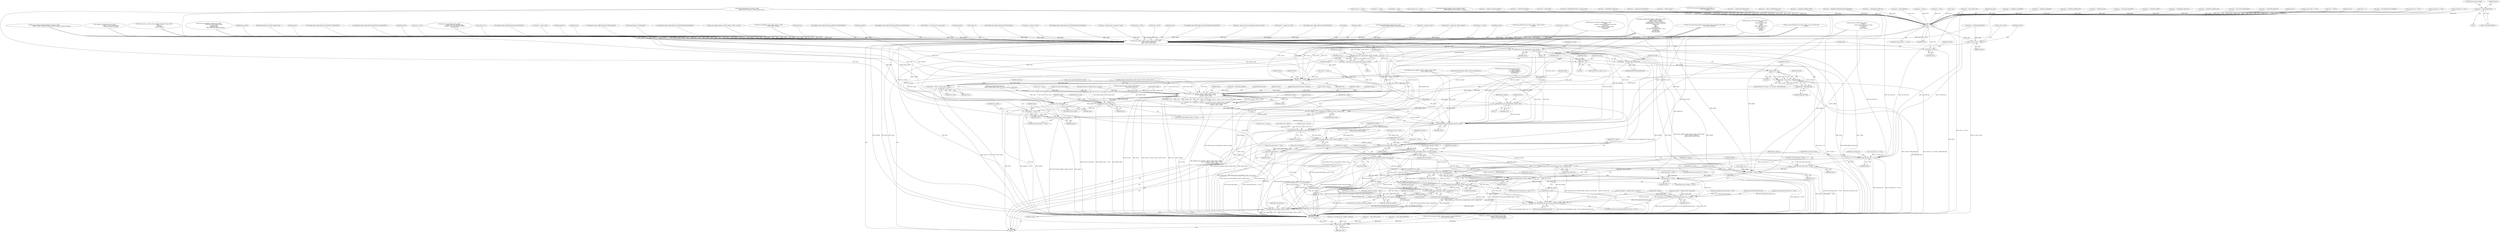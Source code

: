 digraph "0_krb5_ffb35baac6981f9e8914f8f3bffd37f284b85970_0@pointer" {
"1001667" [label="(Call,status = \"NON_TRANSITIVE\")"];
"1002258" [label="(Call,status == NULL)"];
"1002276" [label="(Call,au_state->status = status)"];
"1002299" [label="(Call,log_tgs_req(kdc_context, from, request, &reply, cprinc,\n                sprinc, altcprinc, authtime,\n                c_flags, status, errcode, emsg))"];
"1002316" [label="(Call,krb5_free_error_message (kdc_context, emsg))"];
"1002336" [label="(Call,krb5_get_error_message (kdc_context, errcode))"];
"1002334" [label="(Call,status = krb5_get_error_message (kdc_context, errcode))"];
"1002358" [label="(Call,prepare_error_tgs(state, request, header_ticket, errcode,\n                                   (server != NULL) ? server->princ : NULL,\n                                   response, status, e_data))"];
"1002356" [label="(Call,retval = prepare_error_tgs(state, request, header_ticket, errcode,\n                                   (server != NULL) ? server->princ : NULL,\n                                   response, status, e_data))"];
"1002498" [label="(Return,return retval;)"];
"1002377" [label="(Call,krb5_free_error_message (kdc_context, status))"];
"1002387" [label="(Call,krb5_free_ticket(kdc_context, header_ticket))"];
"1002394" [label="(Call,krb5_free_kdc_req(kdc_context, request))"];
"1002401" [label="(Call,krb5_db_free_principal(kdc_context, server))"];
"1002404" [label="(Call,krb5_db_free_principal(kdc_context, stkt_server))"];
"1002407" [label="(Call,krb5_db_free_principal(kdc_context, header_server))"];
"1002410" [label="(Call,krb5_db_free_principal(kdc_context, client))"];
"1002413" [label="(Call,krb5_db_free_principal(kdc_context, local_tgt_storage))"];
"1002422" [label="(Call,krb5_free_keyblock_contents(kdc_context, &session_key))"];
"1002440" [label="(Call,krb5_free_pa_s4u_x509_user(kdc_context, s4u_x509_user))"];
"1002447" [label="(Call,krb5_free_authdata(kdc_context, kdc_issued_auth_data))"];
"1002454" [label="(Call,krb5_free_keyblock(kdc_context, subkey))"];
"1002461" [label="(Call,krb5_free_keyblock(kdc_context, header_key))"];
"1002468" [label="(Call,krb5_free_pa_data(kdc_context, reply.padata))"];
"1002477" [label="(Call,krb5_free_pa_data(kdc_context, reply_encpart.enc_padata))"];
"1002488" [label="(Call,krb5_free_authdata(kdc_context, enc_tkt_reply.authorization_data))"];
"1002493" [label="(Call,krb5_free_pa_data(kdc_context, e_data))"];
"1002384" [label="(Call,header_ticket != NULL)"];
"1002391" [label="(Call,request != NULL)"];
"1002417" [label="(Call,session_key.contents != NULL)"];
"1002437" [label="(Call,s4u_x509_user != NULL)"];
"1002444" [label="(Call,kdc_issued_auth_data != NULL)"];
"1002451" [label="(Call,subkey != NULL)"];
"1002458" [label="(Call,header_key != NULL)"];
"1002483" [label="(Call,enc_tkt_reply.authorization_data != NULL)"];
"1002399" [label="(Call,kdc_free_rstate(state))"];
"1002342" [label="(Call,errcode -= ERROR_TABLE_BASE_krb5)"];
"1002347" [label="(Call,errcode < 0)"];
"1002346" [label="(Call,errcode < 0 || errcode > KRB_ERR_MAX)"];
"1002350" [label="(Call,errcode > KRB_ERR_MAX)"];
"1002330" [label="(Call,status == 0)"];
"1002319" [label="(Call,emsg = NULL)"];
"1002364" [label="(Call,server != NULL)"];
"1002363" [label="(Call,(server != NULL) ? server->princ : NULL)"];
"1002377" [label="(Call,krb5_free_error_message (kdc_context, status))"];
"1002315" [label="(Block,)"];
"1001657" [label="(Call,validate_transit_path(kdc_context, header_enc_tkt->client,\n                                        server, header_server))"];
"1002086" [label="(Call,kdc_fast_response_handle_padata(state, request, &reply,\n                                               subkey ? subkey->enctype : header_ticket->enc_part2->session->enctype))"];
"1002135" [label="(Call,return_enc_padata(kdc_context, pkt, request,\n                                reply_key, server, &reply_encpart,\n                                is_referral &&\n                                isflagset(s_flags,\n                                          KRB5_KDB_FLAG_CANONICALIZE)))"];
"1001905" [label="(Call,status = \"ENCRYPT_TICKET\")"];
"1000869" [label="(Call,status = \"GENERATE_TICKET_ID\")"];
"1000340" [label="(Call,retval = decode_krb5_tgs_req(pkt, &request))"];
"1000901" [label="(Call,stkt_server = NULL)"];
"1000225" [label="(Call,cprinc = NULL)"];
"1000430" [label="(Call,kdc_process_tgs_req(kdc_active_realm,\n                                  request, from, pkt, &header_ticket,\n                                  &header_server, &header_key, &subkey,\n                                  &pa_tgs_req))"];
"1000721" [label="(Call,s4u_x509_user != NULL)"];
"1002363" [label="(Call,(server != NULL) ? server->princ : NULL)"];
"1001463" [label="(Call,status = \"DECRYPT_SERVER_KEY\")"];
"1002340" [label="(Identifier,got_err)"];
"1000981" [label="(Call,status = \"GET_AUTH_INDICATORS\")"];
"1002393" [label="(Identifier,NULL)"];
"1002371" [label="(Identifier,response)"];
"1000659" [label="(Call,status = \"UNKNOWN_REASON\")"];
"1000713" [label="(Call,s4u_x509_user != NULL)"];
"1002424" [label="(Call,&session_key)"];
"1002397" [label="(ControlStructure,if (state))"];
"1000215" [label="(Call,authtime = 0)"];
"1002416" [label="(ControlStructure,if (session_key.contents != NULL))"];
"1001651" [label="(Call,isflagset(c_flags, KRB5_KDB_FLAG_CROSS_REALM))"];
"1002457" [label="(ControlStructure,if (header_key != NULL))"];
"1002495" [label="(Identifier,e_data)"];
"1002464" [label="(ControlStructure,if (reply.padata))"];
"1000603" [label="(Call,sprinc = server->princ)"];
"1002307" [label="(Identifier,altcprinc)"];
"1001761" [label="(Call,subkey != NULL)"];
"1002329" [label="(ControlStructure,if (status == 0))"];
"1002421" [label="(Identifier,NULL)"];
"1002301" [label="(Identifier,from)"];
"1002276" [label="(Call,au_state->status = status)"];
"1001942" [label="(Call,kdc_make_s4u2self_rep(kdc_context,\n                                        subkey,\n                                        header_ticket->enc_part2->session,\n                                        s4u_x509_user,\n                                        &reply,\n                                        &reply_encpart))"];
"1001518" [label="(Call,isflagset(c_flags, KRB5_KDB_FLAG_CROSS_REALM))"];
"1000966" [label="(Call,s4u_x509_user == NULL)"];
"1002459" [label="(Identifier,header_key)"];
"1002460" [label="(Identifier,NULL)"];
"1002324" [label="(Block,)"];
"1002444" [label="(Call,kdc_issued_auth_data != NULL)"];
"1002277" [label="(Call,au_state->status)"];
"1000311" [label="(Call,memset(&reply, 0, sizeof(reply)))"];
"1000942" [label="(Call,isflagset(c_flags, KRB5_KDB_FLAG_CONSTRAINED_DELEGATION))"];
"1002290" [label="(Call,kau_tgs_req(kdc_context, errcode ? FALSE : TRUE, au_state))"];
"1000256" [label="(Call,*header_server = NULL)"];
"1002461" [label="(Call,krb5_free_keyblock(kdc_context, header_key))"];
"1002485" [label="(Identifier,enc_tkt_reply)"];
"1002262" [label="(Identifier,status)"];
"1002345" [label="(ControlStructure,if (errcode < 0 || errcode > KRB_ERR_MAX))"];
"1000377" [label="(Call,kdc_active_realm == NULL)"];
"1002368" [label="(Identifier,server)"];
"1002205" [label="(Call,status = \"ISSUE\")"];
"1002336" [label="(Call,krb5_get_error_message (kdc_context, errcode))"];
"1002392" [label="(Identifier,request)"];
"1002408" [label="(Identifier,kdc_context)"];
"1002323" [label="(Identifier,errcode)"];
"1002498" [label="(Return,return retval;)"];
"1002347" [label="(Call,errcode < 0)"];
"1002395" [label="(Identifier,kdc_context)"];
"1002394" [label="(Call,krb5_free_kdc_req(kdc_context, request))"];
"1001259" [label="(Call,enc_tkt_reply.authorization_data = NULL)"];
"1001670" [label="(ControlStructure,goto cleanup;)"];
"1002259" [label="(Identifier,status)"];
"1000240" [label="(Call,*status = 0)"];
"1000446" [label="(Call,header_ticket && header_ticket->enc_part2)"];
"1000786" [label="(Call,decrypt_2ndtkt(kdc_active_realm, request, c_flags,\n                             &stkt_server, &status))"];
"1002448" [label="(Identifier,kdc_context)"];
"1002257" [label="(ControlStructure,if (status == NULL))"];
"1002310" [label="(Identifier,status)"];
"1002151" [label="(Call,status = \"KDC_RETURN_ENC_PADATA\")"];
"1002414" [label="(Identifier,kdc_context)"];
"1002342" [label="(Call,errcode -= ERROR_TABLE_BASE_krb5)"];
"1002445" [label="(Identifier,kdc_issued_auth_data)"];
"1002332" [label="(Literal,0)"];
"1002468" [label="(Call,krb5_free_pa_data(kdc_context, reply.padata))"];
"1002449" [label="(Identifier,kdc_issued_auth_data)"];
"1002114" [label="(Call,kdc_fast_handle_reply_key(state,\n                                       subkey?subkey:header_ticket->enc_part2->session, &reply_key))"];
"1002373" [label="(Identifier,e_data)"];
"1001514" [label="(Call,isflagset(c_flags, KRB5_KDB_FLAG_PROTOCOL_TRANSITION))"];
"1002402" [label="(Identifier,kdc_context)"];
"1000898" [label="(Call,client = stkt_server)"];
"1002391" [label="(Call,request != NULL)"];
"1001253" [label="(Call,enc_tkt_reply = *(header_ticket->enc_part2))"];
"1001931" [label="(Call,krb5int_find_pa_data(kdc_context, request->padata,\n                             KRB5_PADATA_S4U_X509_USER) != NULL)"];
"1000616" [label="(Call,krb5_principal_compare(kdc_context, request->server, server->princ))"];
"1001958" [label="(Call,status = \"MAKE_S4U2SELF_PADATA\")"];
"1002337" [label="(Identifier,kdc_context)"];
"1002479" [label="(Call,reply_encpart.enc_padata)"];
"1002308" [label="(Identifier,authtime)"];
"1002200" [label="(Call,status = \"ENCODE_KDC_REP\")"];
"1002388" [label="(Identifier,kdc_context)"];
"1002321" [label="(Identifier,NULL)"];
"1002462" [label="(Identifier,kdc_context)"];
"1002366" [label="(Identifier,NULL)"];
"1002411" [label="(Identifier,kdc_context)"];
"1002350" [label="(Call,errcode > KRB_ERR_MAX)"];
"1002417" [label="(Call,session_key.contents != NULL)"];
"1002469" [label="(Identifier,kdc_context)"];
"1002443" [label="(ControlStructure,if (kdc_issued_auth_data != NULL))"];
"1000767" [label="(Call,s4u_x509_user != NULL)"];
"1000664" [label="(Call,retval == KDC_ERR_POLICY)"];
"1002405" [label="(Identifier,kdc_context)"];
"1002451" [label="(Call,subkey != NULL)"];
"1000510" [label="(Call,kdc_find_fast(&request, &scratch, subkey,\n                            header_ticket->enc_part2->session, state, NULL))"];
"1001382" [label="(Call,isflagset(c_flags, KRB5_KDB_FLAG_PROTOCOL_TRANSITION))"];
"1001386" [label="(Call,altcprinc = s4u_x509_user->user_id.user)"];
"1000177" [label="(Call,*header_key = NULL)"];
"1002441" [label="(Identifier,kdc_context)"];
"1002302" [label="(Identifier,request)"];
"1002396" [label="(Identifier,request)"];
"1000644" [label="(Call,validate_tgs_request(kdc_active_realm,\n                                       request, *server, header_ticket,\n                                       kdc_time, &status, &e_data))"];
"1002412" [label="(Identifier,client)"];
"1002376" [label="(Block,)"];
"1002184" [label="(Call,krb5_encode_kdc_rep(kdc_context, KRB5_TGS_REP, &reply_encpart,\n                                  subkey ? 1 : 0,\n                                  reply_key,\n                                  &reply, response))"];
"1002319" [label="(Call,emsg = NULL)"];
"1002261" [label="(Call,status = \"UNKNOWN_REASON\")"];
"1000533" [label="(Call,status = \"FIND_FAST\")"];
"1000273" [label="(Call,c_flags = 0)"];
"1000472" [label="(Call,status=\"UNEXPECTED NULL in header_ticket\")"];
"1000269" [label="(Call,**kdc_issued_auth_data = NULL)"];
"1002338" [label="(Identifier,errcode)"];
"1002489" [label="(Identifier,kdc_context)"];
"1002436" [label="(ControlStructure,if (s4u_x509_user != NULL))"];
"1002349" [label="(Literal,0)"];
"1002497" [label="(Identifier,auth_indicators)"];
"1002331" [label="(Identifier,status)"];
"1002406" [label="(Identifier,stkt_server)"];
"1002359" [label="(Identifier,state)"];
"1002403" [label="(Identifier,server)"];
"1002318" [label="(Identifier,emsg)"];
"1002499" [label="(Identifier,retval)"];
"1000688" [label="(Call,setflag(c_flags, KRB5_KDB_FLAG_CROSS_REALM))"];
"1000350" [label="(Call,sprinc = request->server)"];
"1002173" [label="(Call,kdc_fast_hide_client(state))"];
"1002353" [label="(Call,errcode = KRB_ERR_GENERIC)"];
"1002488" [label="(Call,krb5_free_authdata(kdc_context, enc_tkt_reply.authorization_data))"];
"1002475" [label="(Identifier,reply_encpart)"];
"1000488" [label="(Call,status = \"GENERATE_TICKET_ID\")"];
"1002108" [label="(Call,status = \"MAKE_FAST_RESPONSE\")"];
"1002452" [label="(Identifier,subkey)"];
"1001218" [label="(Call,enc_tkt_reply = *(header_ticket->enc_part2))"];
"1002343" [label="(Identifier,errcode)"];
"1002409" [label="(Identifier,header_server)"];
"1000987" [label="(Call,check_indicators(kdc_context, server, auth_indicators))"];
"1001666" [label="(Block,)"];
"1002260" [label="(Identifier,NULL)"];
"1001224" [label="(Call,enc_tkt_reply.authorization_data = NULL)"];
"1002354" [label="(Identifier,errcode)"];
"1002455" [label="(Identifier,kdc_context)"];
"1002399" [label="(Call,kdc_free_rstate(state))"];
"1001395" [label="(Call,isflagset(c_flags, KRB5_KDB_FLAG_CONSTRAINED_DELEGATION))"];
"1000637" [label="(Call,status = \"TIME_OF_DAY\")"];
"1002458" [label="(Call,header_key != NULL)"];
"1002333" [label="(Block,)"];
"1001499" [label="(Call,client == NULL)"];
"1000451" [label="(Call,cprinc = header_ticket->enc_part2->client)"];
"1002453" [label="(Identifier,NULL)"];
"1000478" [label="(Call,kau_make_tkt_id(kdc_context, header_ticket,\n                              &au_state->tkt_in_id))"];
"1002348" [label="(Identifier,errcode)"];
"1000611" [label="(Call,is_cross_tgs_principal(server->princ))"];
"1002454" [label="(Call,krb5_free_keyblock(kdc_context, subkey))"];
"1002473" [label="(ControlStructure,if (reply_encpart.enc_padata))"];
"1002478" [label="(Identifier,kdc_context)"];
"1000233" [label="(Call,altcprinc = NULL)"];
"1002335" [label="(Identifier,status)"];
"1000667" [label="(Call,retval == KDC_ERR_BADOPTION)"];
"1002438" [label="(Identifier,s4u_x509_user)"];
"1000282" [label="(Call,*emsg = NULL)"];
"1002490" [label="(Call,enc_tkt_reply.authorization_data)"];
"1001455" [label="(Call,krb5_dbe_decrypt_key_data(kdc_context, NULL,\n                                                 server_key, &encrypting_key,\n                                                 NULL))"];
"1002344" [label="(Identifier,ERROR_TABLE_BASE_krb5)"];
"1002306" [label="(Identifier,sprinc)"];
"1002446" [label="(Identifier,NULL)"];
"1000886" [label="(Call,setflag(c_flags, KRB5_KDB_FLAG_CONSTRAINED_DELEGATION))"];
"1002390" [label="(ControlStructure,if (request != NULL))"];
"1002271" [label="(Call,emsg = krb5_get_error_message (kdc_context, errcode))"];
"1002361" [label="(Identifier,header_ticket)"];
"1002463" [label="(Identifier,header_key)"];
"1001399" [label="(Call,altcprinc = subject_tkt->client)"];
"1002423" [label="(Identifier,kdc_context)"];
"1000335" [label="(Call,session_key.contents = NULL)"];
"1000582" [label="(Call,setflag(c_flags, KRB5_KDB_FLAG_CANONICALIZE))"];
"1000853" [label="(Call,retval = kau_make_tkt_id(kdc_context, request->second_ticket[st_idx],\n                                  &au_state->evid_tkt_id))"];
"1002303" [label="(Call,&reply)"];
"1002309" [label="(Identifier,c_flags)"];
"1000171" [label="(Block,)"];
"1000920" [label="(Call,stkt_server == NULL)"];
"1002404" [label="(Call,krb5_db_free_principal(kdc_context, stkt_server))"];
"1000539" [label="(Call,get_local_tgt(kdc_context, &sprinc->realm, header_server,\n                            &local_tgt, &local_tgt_storage))"];
"1002398" [label="(Identifier,state)"];
"1002422" [label="(Call,krb5_free_keyblock_contents(kdc_context, &session_key))"];
"1002129" [label="(Call,status  = \"MAKE_FAST_REPLY_KEY\")"];
"1002280" [label="(Identifier,status)"];
"1002367" [label="(Call,server->princ)"];
"1000261" [label="(Call,*local_tgt_storage = NULL)"];
"1002384" [label="(Call,header_ticket != NULL)"];
"1002330" [label="(Call,status == 0)"];
"1002427" [label="(Identifier,newtransited)"];
"1001643" [label="(Call,status = \"ADD_TO_TRANSITED_LIST\")"];
"1002357" [label="(Identifier,retval)"];
"1002370" [label="(Identifier,NULL)"];
"1000806" [label="(Call,kdc_process_s4u2proxy_req(kdc_active_realm,\n                                            request,\n                                            request->second_ticket[st_idx]->enc_part2,\n                                            stkt_server,\n                                            header_ticket->enc_part2->client,\n                                            request->server,\n                                            &status))"];
"1002493" [label="(Call,krb5_free_pa_data(kdc_context, e_data))"];
"1002483" [label="(Call,enc_tkt_reply.authorization_data != NULL)"];
"1002364" [label="(Call,server != NULL)"];
"1002365" [label="(Identifier,server)"];
"1002283" [label="(Identifier,errcode)"];
"1001711" [label="(Call,log_tgs_badtrans(kdc_context, cprinc, sprinc,\n                             &enc_tkt_reply.transited.tr_contents, errcode))"];
"1002334" [label="(Call,status = krb5_get_error_message (kdc_context, errcode))"];
"1002372" [label="(Identifier,status)"];
"1002500" [label="(MethodReturn,RET)"];
"1002415" [label="(Identifier,local_tgt_storage)"];
"1000930" [label="(Call,gen_session_key(kdc_active_realm, request, server, &session_key,\n                              &status))"];
"1002482" [label="(ControlStructure,if (enc_tkt_reply.authorization_data != NULL))"];
"1000523" [label="(Call,sprinc = request->server)"];
"1002400" [label="(Identifier,state)"];
"1001593" [label="(Call,status = \"VALIDATE_TRANSIT_TYPE\")"];
"1000994" [label="(Call,status = \"HIGHER_AUTHENTICATION_REQUIRED\")"];
"1000958" [label="(Call,authtime = subject_tkt->times.authtime)"];
"1002401" [label="(Call,krb5_db_free_principal(kdc_context, server))"];
"1001837" [label="(Call,altcprinc = client2)"];
"1002320" [label="(Identifier,emsg)"];
"1000170" [label="(MethodParameterIn,krb5_data **response)"];
"1002375" [label="(Identifier,got_err)"];
"1002456" [label="(Identifier,subkey)"];
"1002389" [label="(Identifier,header_ticket)"];
"1001066" [label="(Call,reply_encpart.enc_padata = NULL)"];
"1002312" [label="(Identifier,emsg)"];
"1002437" [label="(Call,s4u_x509_user != NULL)"];
"1002439" [label="(Identifier,NULL)"];
"1002383" [label="(ControlStructure,if (header_ticket != NULL))"];
"1002168" [label="(Call,status = \"GENERATE_TICKET_ID\")"];
"1000915" [label="(Call,stkt_server = NULL)"];
"1002440" [label="(Call,krb5_free_pa_s4u_x509_user(kdc_context, s4u_x509_user))"];
"1002314" [label="(Identifier,errcode)"];
"1002358" [label="(Call,prepare_error_tgs(state, request, header_ticket, errcode,\n                                   (server != NULL) ? server->princ : NULL,\n                                   response, status, e_data))"];
"1000590" [label="(Call,search_sprinc(kdc_active_realm, request, s_flags, &server,\n                            &status))"];
"1000185" [label="(Call,*server = NULL)"];
"1000693" [label="(Call,kdc_process_s4u2self_req(kdc_active_realm,\n                                       request,\n                                       header_enc_tkt->client,\n                                       server,\n                                       subkey,\n                                       header_enc_tkt->session,\n                                       kdc_time,\n                                       &s4u_x509_user,\n                                       &client,\n                                       &status))"];
"1001753" [label="(Call,handle_authdata(kdc_context, c_flags, client, server,\n                              header_server, local_tgt,\n                              subkey != NULL ? subkey :\n                              header_ticket->enc_part2->session,\n                              &encrypting_key, /* U2U or server key */\n                              header_key,\n                              pkt,\n                              request,\n                              s4u_x509_user ?\n                              s4u_x509_user->user_id.user : NULL,\n                              subject_tkt,\n                              auth_indicators,\n                              &enc_tkt_reply))"];
"1002316" [label="(Call,krb5_free_error_message (kdc_context, emsg))"];
"1001742" [label="(Call,status = \"BAD_TRANSIT\")"];
"1002447" [label="(Call,krb5_free_authdata(kdc_context, kdc_issued_auth_data))"];
"1002484" [label="(Call,enc_tkt_reply.authorization_data)"];
"1002356" [label="(Call,retval = prepare_error_tgs(state, request, header_ticket, errcode,\n                                   (server != NULL) ? server->princ : NULL,\n                                   response, status, e_data))"];
"1002352" [label="(Identifier,KRB_ERR_MAX)"];
"1002346" [label="(Call,errcode < 0 || errcode > KRB_ERR_MAX)"];
"1000895" [label="(Call,client == NULL)"];
"1000296" [label="(Call,**e_data = NULL)"];
"1000290" [label="(Call,*state = NULL)"];
"1002477" [label="(Call,krb5_free_pa_data(kdc_context, reply_encpart.enc_padata))"];
"1002258" [label="(Call,status == NULL)"];
"1001406" [label="(Call,altcprinc = NULL)"];
"1002362" [label="(Identifier,errcode)"];
"1001085" [label="(Call,client != NULL)"];
"1002442" [label="(Identifier,s4u_x509_user)"];
"1001667" [label="(Call,status = \"NON_TRANSITIVE\")"];
"1002300" [label="(Identifier,kdc_context)"];
"1002378" [label="(Identifier,kdc_context)"];
"1002381" [label="(Identifier,status)"];
"1002470" [label="(Call,reply.padata)"];
"1001347" [label="(Call,kdc_get_ticket_renewtime(kdc_active_realm, request, header_enc_tkt, client,\n                             server, &enc_tkt_reply))"];
"1000657" [label="(Call,!status)"];
"1000553" [label="(Call,status = \"GET_LOCAL_TGT\")"];
"1000169" [label="(MethodParameterIn,const krb5_fulladdr *from)"];
"1002387" [label="(Call,krb5_free_ticket(kdc_context, header_ticket))"];
"1002305" [label="(Identifier,cprinc)"];
"1002379" [label="(Identifier,status)"];
"1002487" [label="(Identifier,NULL)"];
"1000642" [label="(Call,retval = validate_tgs_request(kdc_active_realm,\n                                       request, *server, header_ticket,\n                                       kdc_time, &status, &e_data))"];
"1002450" [label="(ControlStructure,if (subkey != NULL))"];
"1002466" [label="(Identifier,reply)"];
"1002385" [label="(Identifier,header_ticket)"];
"1002299" [label="(Call,log_tgs_req(kdc_context, from, request, &reply, cprinc,\n                sprinc, altcprinc, authtime,\n                c_flags, status, errcode, emsg))"];
"1002265" [label="(Identifier,reply_key)"];
"1000780" [label="(Call,status = \"LOOKING_UP_SERVER\")"];
"1001669" [label="(Literal,\"NON_TRANSITIVE\")"];
"1002410" [label="(Call,krb5_db_free_principal(kdc_context, client))"];
"1002419" [label="(Identifier,session_key)"];
"1000771" [label="(Call,setflag(c_flags, KRB5_KDB_FLAG_PROTOCOL_TRANSITION))"];
"1000466" [label="(Call,!header_ticket)"];
"1001795" [label="(Call,status = \"HANDLE_AUTHDATA\")"];
"1002317" [label="(Identifier,kdc_context)"];
"1002360" [label="(Identifier,request)"];
"1002413" [label="(Call,krb5_db_free_principal(kdc_context, local_tgt_storage))"];
"1001668" [label="(Identifier,status)"];
"1000252" [label="(Call,*client = NULL)"];
"1002386" [label="(Identifier,NULL)"];
"1001448" [label="(Call,status = \"FINDING_SERVER_KEY\")"];
"1002494" [label="(Identifier,kdc_context)"];
"1001928" [label="(Call,isflagset(c_flags, KRB5_KDB_FLAG_PROTOCOL_TRANSITION))"];
"1001437" [label="(Call,krb5_dbe_find_enctype(kdc_context, server,\n                                             -1, /* ignore keytype */\n                                             -1, /* Ignore salttype */\n                                             0,  /* Get highest kvno */\n                                             &server_key))"];
"1000461" [label="(Call,status = \"PROCESS_TGS\")"];
"1002418" [label="(Call,session_key.contents)"];
"1002311" [label="(Identifier,errcode)"];
"1000189" [label="(Call,*stkt_server = NULL)"];
"1002407" [label="(Call,krb5_db_free_principal(kdc_context, header_server))"];
"1000265" [label="(Call,*s4u_x509_user = NULL)"];
"1000173" [label="(Call,* subkey = 0)"];
"1002351" [label="(Identifier,errcode)"];
"1001843" [label="(Call,status = \"2ND_TKT_MISMATCH\")"];
"1001667" -> "1001666"  [label="AST: "];
"1001667" -> "1001669"  [label="CFG: "];
"1001668" -> "1001667"  [label="AST: "];
"1001669" -> "1001667"  [label="AST: "];
"1001670" -> "1001667"  [label="CFG: "];
"1001667" -> "1002258"  [label="DDG: status"];
"1002258" -> "1002257"  [label="AST: "];
"1002258" -> "1002260"  [label="CFG: "];
"1002259" -> "1002258"  [label="AST: "];
"1002260" -> "1002258"  [label="AST: "];
"1002262" -> "1002258"  [label="CFG: "];
"1002265" -> "1002258"  [label="CFG: "];
"1002258" -> "1002500"  [label="DDG: status == NULL"];
"1001795" -> "1002258"  [label="DDG: status"];
"1000553" -> "1002258"  [label="DDG: status"];
"1001742" -> "1002258"  [label="DDG: status"];
"1001643" -> "1002258"  [label="DDG: status"];
"1002129" -> "1002258"  [label="DDG: status"];
"1001593" -> "1002258"  [label="DDG: status"];
"1000657" -> "1002258"  [label="DDG: status"];
"1000533" -> "1002258"  [label="DDG: status"];
"1000472" -> "1002258"  [label="DDG: status"];
"1002108" -> "1002258"  [label="DDG: status"];
"1001905" -> "1002258"  [label="DDG: status"];
"1000240" -> "1002258"  [label="DDG: status"];
"1002205" -> "1002258"  [label="DDG: status"];
"1002168" -> "1002258"  [label="DDG: status"];
"1000637" -> "1002258"  [label="DDG: status"];
"1001463" -> "1002258"  [label="DDG: status"];
"1001448" -> "1002258"  [label="DDG: status"];
"1000780" -> "1002258"  [label="DDG: status"];
"1000659" -> "1002258"  [label="DDG: status"];
"1000488" -> "1002258"  [label="DDG: status"];
"1000869" -> "1002258"  [label="DDG: status"];
"1000981" -> "1002258"  [label="DDG: status"];
"1002151" -> "1002258"  [label="DDG: status"];
"1002200" -> "1002258"  [label="DDG: status"];
"1000994" -> "1002258"  [label="DDG: status"];
"1000461" -> "1002258"  [label="DDG: status"];
"1001843" -> "1002258"  [label="DDG: status"];
"1001958" -> "1002258"  [label="DDG: status"];
"1001085" -> "1002258"  [label="DDG: NULL"];
"1000510" -> "1002258"  [label="DDG: NULL"];
"1000767" -> "1002258"  [label="DDG: NULL"];
"1001455" -> "1002258"  [label="DDG: NULL"];
"1000377" -> "1002258"  [label="DDG: NULL"];
"1001499" -> "1002258"  [label="DDG: NULL"];
"1000713" -> "1002258"  [label="DDG: NULL"];
"1001931" -> "1002258"  [label="DDG: NULL"];
"1000966" -> "1002258"  [label="DDG: NULL"];
"1000920" -> "1002258"  [label="DDG: NULL"];
"1001761" -> "1002258"  [label="DDG: NULL"];
"1000721" -> "1002258"  [label="DDG: NULL"];
"1000895" -> "1002258"  [label="DDG: NULL"];
"1002258" -> "1002276"  [label="DDG: status"];
"1002258" -> "1002299"  [label="DDG: status"];
"1002258" -> "1002319"  [label="DDG: NULL"];
"1002258" -> "1002364"  [label="DDG: NULL"];
"1002258" -> "1002384"  [label="DDG: NULL"];
"1002276" -> "1000171"  [label="AST: "];
"1002276" -> "1002280"  [label="CFG: "];
"1002277" -> "1002276"  [label="AST: "];
"1002280" -> "1002276"  [label="AST: "];
"1002283" -> "1002276"  [label="CFG: "];
"1002276" -> "1002500"  [label="DDG: au_state->status"];
"1002261" -> "1002276"  [label="DDG: status"];
"1002299" -> "1000171"  [label="AST: "];
"1002299" -> "1002312"  [label="CFG: "];
"1002300" -> "1002299"  [label="AST: "];
"1002301" -> "1002299"  [label="AST: "];
"1002302" -> "1002299"  [label="AST: "];
"1002303" -> "1002299"  [label="AST: "];
"1002305" -> "1002299"  [label="AST: "];
"1002306" -> "1002299"  [label="AST: "];
"1002307" -> "1002299"  [label="AST: "];
"1002308" -> "1002299"  [label="AST: "];
"1002309" -> "1002299"  [label="AST: "];
"1002310" -> "1002299"  [label="AST: "];
"1002311" -> "1002299"  [label="AST: "];
"1002312" -> "1002299"  [label="AST: "];
"1002314" -> "1002299"  [label="CFG: "];
"1002299" -> "1002500"  [label="DDG: sprinc"];
"1002299" -> "1002500"  [label="DDG: from"];
"1002299" -> "1002500"  [label="DDG: authtime"];
"1002299" -> "1002500"  [label="DDG: errcode"];
"1002299" -> "1002500"  [label="DDG: log_tgs_req(kdc_context, from, request, &reply, cprinc,\n                sprinc, altcprinc, authtime,\n                c_flags, status, errcode, emsg)"];
"1002299" -> "1002500"  [label="DDG: c_flags"];
"1002299" -> "1002500"  [label="DDG: emsg"];
"1002299" -> "1002500"  [label="DDG: cprinc"];
"1002299" -> "1002500"  [label="DDG: &reply"];
"1002299" -> "1002500"  [label="DDG: status"];
"1002299" -> "1002500"  [label="DDG: altcprinc"];
"1002290" -> "1002299"  [label="DDG: kdc_context"];
"1000430" -> "1002299"  [label="DDG: from"];
"1000430" -> "1002299"  [label="DDG: request"];
"1000169" -> "1002299"  [label="DDG: from"];
"1002086" -> "1002299"  [label="DDG: request"];
"1002086" -> "1002299"  [label="DDG: &reply"];
"1000590" -> "1002299"  [label="DDG: request"];
"1002135" -> "1002299"  [label="DDG: request"];
"1000930" -> "1002299"  [label="DDG: request"];
"1001753" -> "1002299"  [label="DDG: request"];
"1001753" -> "1002299"  [label="DDG: c_flags"];
"1001347" -> "1002299"  [label="DDG: request"];
"1000693" -> "1002299"  [label="DDG: request"];
"1000806" -> "1002299"  [label="DDG: request"];
"1000786" -> "1002299"  [label="DDG: request"];
"1000786" -> "1002299"  [label="DDG: c_flags"];
"1000644" -> "1002299"  [label="DDG: request"];
"1000311" -> "1002299"  [label="DDG: &reply"];
"1002184" -> "1002299"  [label="DDG: &reply"];
"1001942" -> "1002299"  [label="DDG: &reply"];
"1001711" -> "1002299"  [label="DDG: cprinc"];
"1001711" -> "1002299"  [label="DDG: sprinc"];
"1000225" -> "1002299"  [label="DDG: cprinc"];
"1000451" -> "1002299"  [label="DDG: cprinc"];
"1000603" -> "1002299"  [label="DDG: sprinc"];
"1000523" -> "1002299"  [label="DDG: sprinc"];
"1000350" -> "1002299"  [label="DDG: sprinc"];
"1001386" -> "1002299"  [label="DDG: altcprinc"];
"1001399" -> "1002299"  [label="DDG: altcprinc"];
"1001837" -> "1002299"  [label="DDG: altcprinc"];
"1000233" -> "1002299"  [label="DDG: altcprinc"];
"1001406" -> "1002299"  [label="DDG: altcprinc"];
"1000215" -> "1002299"  [label="DDG: authtime"];
"1000958" -> "1002299"  [label="DDG: authtime"];
"1001928" -> "1002299"  [label="DDG: c_flags"];
"1001518" -> "1002299"  [label="DDG: c_flags"];
"1001514" -> "1002299"  [label="DDG: c_flags"];
"1000886" -> "1002299"  [label="DDG: c_flags"];
"1000942" -> "1002299"  [label="DDG: c_flags"];
"1000273" -> "1002299"  [label="DDG: c_flags"];
"1001651" -> "1002299"  [label="DDG: c_flags"];
"1000771" -> "1002299"  [label="DDG: c_flags"];
"1001395" -> "1002299"  [label="DDG: c_flags"];
"1000688" -> "1002299"  [label="DDG: c_flags"];
"1000582" -> "1002299"  [label="DDG: c_flags"];
"1001382" -> "1002299"  [label="DDG: c_flags"];
"1002261" -> "1002299"  [label="DDG: status"];
"1002271" -> "1002299"  [label="DDG: emsg"];
"1000282" -> "1002299"  [label="DDG: emsg"];
"1002299" -> "1002316"  [label="DDG: kdc_context"];
"1002299" -> "1002316"  [label="DDG: emsg"];
"1002299" -> "1002330"  [label="DDG: status"];
"1002299" -> "1002336"  [label="DDG: kdc_context"];
"1002299" -> "1002336"  [label="DDG: errcode"];
"1002299" -> "1002342"  [label="DDG: errcode"];
"1002299" -> "1002358"  [label="DDG: request"];
"1002299" -> "1002377"  [label="DDG: kdc_context"];
"1002299" -> "1002387"  [label="DDG: kdc_context"];
"1002299" -> "1002391"  [label="DDG: request"];
"1002299" -> "1002394"  [label="DDG: kdc_context"];
"1002299" -> "1002401"  [label="DDG: kdc_context"];
"1002316" -> "1002315"  [label="AST: "];
"1002316" -> "1002318"  [label="CFG: "];
"1002317" -> "1002316"  [label="AST: "];
"1002318" -> "1002316"  [label="AST: "];
"1002320" -> "1002316"  [label="CFG: "];
"1002316" -> "1002500"  [label="DDG: krb5_free_error_message (kdc_context, emsg)"];
"1002316" -> "1002336"  [label="DDG: kdc_context"];
"1002316" -> "1002377"  [label="DDG: kdc_context"];
"1002316" -> "1002387"  [label="DDG: kdc_context"];
"1002316" -> "1002394"  [label="DDG: kdc_context"];
"1002316" -> "1002401"  [label="DDG: kdc_context"];
"1002336" -> "1002334"  [label="AST: "];
"1002336" -> "1002338"  [label="CFG: "];
"1002337" -> "1002336"  [label="AST: "];
"1002338" -> "1002336"  [label="AST: "];
"1002334" -> "1002336"  [label="CFG: "];
"1002336" -> "1002334"  [label="DDG: kdc_context"];
"1002336" -> "1002334"  [label="DDG: errcode"];
"1002336" -> "1002342"  [label="DDG: errcode"];
"1002336" -> "1002377"  [label="DDG: kdc_context"];
"1002336" -> "1002387"  [label="DDG: kdc_context"];
"1002336" -> "1002394"  [label="DDG: kdc_context"];
"1002336" -> "1002401"  [label="DDG: kdc_context"];
"1002334" -> "1002333"  [label="AST: "];
"1002335" -> "1002334"  [label="AST: "];
"1002340" -> "1002334"  [label="CFG: "];
"1002334" -> "1002500"  [label="DDG: krb5_get_error_message (kdc_context, errcode)"];
"1002334" -> "1002358"  [label="DDG: status"];
"1002358" -> "1002356"  [label="AST: "];
"1002358" -> "1002373"  [label="CFG: "];
"1002359" -> "1002358"  [label="AST: "];
"1002360" -> "1002358"  [label="AST: "];
"1002361" -> "1002358"  [label="AST: "];
"1002362" -> "1002358"  [label="AST: "];
"1002363" -> "1002358"  [label="AST: "];
"1002371" -> "1002358"  [label="AST: "];
"1002372" -> "1002358"  [label="AST: "];
"1002373" -> "1002358"  [label="AST: "];
"1002356" -> "1002358"  [label="CFG: "];
"1002358" -> "1002500"  [label="DDG: errcode"];
"1002358" -> "1002500"  [label="DDG: status"];
"1002358" -> "1002500"  [label="DDG: (server != NULL) ? server->princ : NULL"];
"1002358" -> "1002500"  [label="DDG: state"];
"1002358" -> "1002500"  [label="DDG: response"];
"1002358" -> "1002356"  [label="DDG: e_data"];
"1002358" -> "1002356"  [label="DDG: status"];
"1002358" -> "1002356"  [label="DDG: header_ticket"];
"1002358" -> "1002356"  [label="DDG: state"];
"1002358" -> "1002356"  [label="DDG: errcode"];
"1002358" -> "1002356"  [label="DDG: (server != NULL) ? server->princ : NULL"];
"1002358" -> "1002356"  [label="DDG: response"];
"1002358" -> "1002356"  [label="DDG: request"];
"1002086" -> "1002358"  [label="DDG: state"];
"1000510" -> "1002358"  [label="DDG: state"];
"1002114" -> "1002358"  [label="DDG: state"];
"1002173" -> "1002358"  [label="DDG: state"];
"1000290" -> "1002358"  [label="DDG: state"];
"1000466" -> "1002358"  [label="DDG: header_ticket"];
"1000446" -> "1002358"  [label="DDG: header_ticket"];
"1000478" -> "1002358"  [label="DDG: header_ticket"];
"1000644" -> "1002358"  [label="DDG: header_ticket"];
"1002347" -> "1002358"  [label="DDG: errcode"];
"1002350" -> "1002358"  [label="DDG: errcode"];
"1002353" -> "1002358"  [label="DDG: errcode"];
"1000616" -> "1002358"  [label="DDG: server->princ"];
"1000611" -> "1002358"  [label="DDG: server->princ"];
"1002364" -> "1002358"  [label="DDG: NULL"];
"1002184" -> "1002358"  [label="DDG: response"];
"1000170" -> "1002358"  [label="DDG: response"];
"1002330" -> "1002358"  [label="DDG: status"];
"1000296" -> "1002358"  [label="DDG: e_data"];
"1002358" -> "1002377"  [label="DDG: status"];
"1002358" -> "1002384"  [label="DDG: header_ticket"];
"1002358" -> "1002391"  [label="DDG: request"];
"1002358" -> "1002399"  [label="DDG: state"];
"1002358" -> "1002493"  [label="DDG: e_data"];
"1002356" -> "1002324"  [label="AST: "];
"1002357" -> "1002356"  [label="AST: "];
"1002375" -> "1002356"  [label="CFG: "];
"1002356" -> "1002500"  [label="DDG: retval"];
"1002356" -> "1002500"  [label="DDG: prepare_error_tgs(state, request, header_ticket, errcode,\n                                   (server != NULL) ? server->princ : NULL,\n                                   response, status, e_data)"];
"1002356" -> "1002498"  [label="DDG: retval"];
"1002498" -> "1000171"  [label="AST: "];
"1002498" -> "1002499"  [label="CFG: "];
"1002499" -> "1002498"  [label="AST: "];
"1002500" -> "1002498"  [label="CFG: "];
"1002498" -> "1002500"  [label="DDG: <RET>"];
"1002499" -> "1002498"  [label="DDG: retval"];
"1000642" -> "1002498"  [label="DDG: retval"];
"1000853" -> "1002498"  [label="DDG: retval"];
"1000340" -> "1002498"  [label="DDG: retval"];
"1000667" -> "1002498"  [label="DDG: retval"];
"1000664" -> "1002498"  [label="DDG: retval"];
"1002377" -> "1002376"  [label="AST: "];
"1002377" -> "1002379"  [label="CFG: "];
"1002378" -> "1002377"  [label="AST: "];
"1002379" -> "1002377"  [label="AST: "];
"1002381" -> "1002377"  [label="CFG: "];
"1002377" -> "1002500"  [label="DDG: krb5_free_error_message (kdc_context, status)"];
"1002377" -> "1002387"  [label="DDG: kdc_context"];
"1002377" -> "1002394"  [label="DDG: kdc_context"];
"1002377" -> "1002401"  [label="DDG: kdc_context"];
"1002387" -> "1002383"  [label="AST: "];
"1002387" -> "1002389"  [label="CFG: "];
"1002388" -> "1002387"  [label="AST: "];
"1002389" -> "1002387"  [label="AST: "];
"1002392" -> "1002387"  [label="CFG: "];
"1002387" -> "1002500"  [label="DDG: krb5_free_ticket(kdc_context, header_ticket)"];
"1002387" -> "1002500"  [label="DDG: header_ticket"];
"1002384" -> "1002387"  [label="DDG: header_ticket"];
"1002387" -> "1002394"  [label="DDG: kdc_context"];
"1002387" -> "1002401"  [label="DDG: kdc_context"];
"1002394" -> "1002390"  [label="AST: "];
"1002394" -> "1002396"  [label="CFG: "];
"1002395" -> "1002394"  [label="AST: "];
"1002396" -> "1002394"  [label="AST: "];
"1002398" -> "1002394"  [label="CFG: "];
"1002394" -> "1002500"  [label="DDG: krb5_free_kdc_req(kdc_context, request)"];
"1002394" -> "1002500"  [label="DDG: request"];
"1002391" -> "1002394"  [label="DDG: request"];
"1002394" -> "1002401"  [label="DDG: kdc_context"];
"1002401" -> "1000171"  [label="AST: "];
"1002401" -> "1002403"  [label="CFG: "];
"1002402" -> "1002401"  [label="AST: "];
"1002403" -> "1002401"  [label="AST: "];
"1002405" -> "1002401"  [label="CFG: "];
"1002401" -> "1002500"  [label="DDG: server"];
"1002401" -> "1002500"  [label="DDG: krb5_db_free_principal(kdc_context, server)"];
"1000185" -> "1002401"  [label="DDG: server"];
"1001657" -> "1002401"  [label="DDG: server"];
"1000987" -> "1002401"  [label="DDG: server"];
"1001753" -> "1002401"  [label="DDG: server"];
"1000693" -> "1002401"  [label="DDG: server"];
"1000930" -> "1002401"  [label="DDG: server"];
"1002364" -> "1002401"  [label="DDG: server"];
"1001437" -> "1002401"  [label="DDG: server"];
"1002135" -> "1002401"  [label="DDG: server"];
"1001347" -> "1002401"  [label="DDG: server"];
"1002401" -> "1002404"  [label="DDG: kdc_context"];
"1002404" -> "1000171"  [label="AST: "];
"1002404" -> "1002406"  [label="CFG: "];
"1002405" -> "1002404"  [label="AST: "];
"1002406" -> "1002404"  [label="AST: "];
"1002408" -> "1002404"  [label="CFG: "];
"1002404" -> "1002500"  [label="DDG: stkt_server"];
"1002404" -> "1002500"  [label="DDG: krb5_db_free_principal(kdc_context, stkt_server)"];
"1000806" -> "1002404"  [label="DDG: stkt_server"];
"1000189" -> "1002404"  [label="DDG: stkt_server"];
"1000920" -> "1002404"  [label="DDG: stkt_server"];
"1000915" -> "1002404"  [label="DDG: stkt_server"];
"1000901" -> "1002404"  [label="DDG: stkt_server"];
"1002404" -> "1002407"  [label="DDG: kdc_context"];
"1002407" -> "1000171"  [label="AST: "];
"1002407" -> "1002409"  [label="CFG: "];
"1002408" -> "1002407"  [label="AST: "];
"1002409" -> "1002407"  [label="AST: "];
"1002411" -> "1002407"  [label="CFG: "];
"1002407" -> "1002500"  [label="DDG: krb5_db_free_principal(kdc_context, header_server)"];
"1002407" -> "1002500"  [label="DDG: header_server"];
"1001753" -> "1002407"  [label="DDG: header_server"];
"1001657" -> "1002407"  [label="DDG: header_server"];
"1000539" -> "1002407"  [label="DDG: header_server"];
"1000256" -> "1002407"  [label="DDG: header_server"];
"1002407" -> "1002410"  [label="DDG: kdc_context"];
"1002410" -> "1000171"  [label="AST: "];
"1002410" -> "1002412"  [label="CFG: "];
"1002411" -> "1002410"  [label="AST: "];
"1002412" -> "1002410"  [label="AST: "];
"1002414" -> "1002410"  [label="CFG: "];
"1002410" -> "1002500"  [label="DDG: krb5_db_free_principal(kdc_context, client)"];
"1002410" -> "1002500"  [label="DDG: client"];
"1001499" -> "1002410"  [label="DDG: client"];
"1000252" -> "1002410"  [label="DDG: client"];
"1001347" -> "1002410"  [label="DDG: client"];
"1000898" -> "1002410"  [label="DDG: client"];
"1001753" -> "1002410"  [label="DDG: client"];
"1002410" -> "1002413"  [label="DDG: kdc_context"];
"1002413" -> "1000171"  [label="AST: "];
"1002413" -> "1002415"  [label="CFG: "];
"1002414" -> "1002413"  [label="AST: "];
"1002415" -> "1002413"  [label="AST: "];
"1002419" -> "1002413"  [label="CFG: "];
"1002413" -> "1002500"  [label="DDG: local_tgt_storage"];
"1002413" -> "1002500"  [label="DDG: krb5_db_free_principal(kdc_context, local_tgt_storage)"];
"1000261" -> "1002413"  [label="DDG: local_tgt_storage"];
"1002413" -> "1002422"  [label="DDG: kdc_context"];
"1002413" -> "1002440"  [label="DDG: kdc_context"];
"1002413" -> "1002447"  [label="DDG: kdc_context"];
"1002413" -> "1002454"  [label="DDG: kdc_context"];
"1002413" -> "1002461"  [label="DDG: kdc_context"];
"1002413" -> "1002468"  [label="DDG: kdc_context"];
"1002413" -> "1002477"  [label="DDG: kdc_context"];
"1002413" -> "1002488"  [label="DDG: kdc_context"];
"1002413" -> "1002493"  [label="DDG: kdc_context"];
"1002422" -> "1002416"  [label="AST: "];
"1002422" -> "1002424"  [label="CFG: "];
"1002423" -> "1002422"  [label="AST: "];
"1002424" -> "1002422"  [label="AST: "];
"1002427" -> "1002422"  [label="CFG: "];
"1002422" -> "1002500"  [label="DDG: &session_key"];
"1002422" -> "1002500"  [label="DDG: krb5_free_keyblock_contents(kdc_context, &session_key)"];
"1000930" -> "1002422"  [label="DDG: &session_key"];
"1002422" -> "1002440"  [label="DDG: kdc_context"];
"1002422" -> "1002447"  [label="DDG: kdc_context"];
"1002422" -> "1002454"  [label="DDG: kdc_context"];
"1002422" -> "1002461"  [label="DDG: kdc_context"];
"1002422" -> "1002468"  [label="DDG: kdc_context"];
"1002422" -> "1002477"  [label="DDG: kdc_context"];
"1002422" -> "1002488"  [label="DDG: kdc_context"];
"1002422" -> "1002493"  [label="DDG: kdc_context"];
"1002440" -> "1002436"  [label="AST: "];
"1002440" -> "1002442"  [label="CFG: "];
"1002441" -> "1002440"  [label="AST: "];
"1002442" -> "1002440"  [label="AST: "];
"1002445" -> "1002440"  [label="CFG: "];
"1002440" -> "1002500"  [label="DDG: krb5_free_pa_s4u_x509_user(kdc_context, s4u_x509_user)"];
"1002440" -> "1002500"  [label="DDG: s4u_x509_user"];
"1002437" -> "1002440"  [label="DDG: s4u_x509_user"];
"1002440" -> "1002447"  [label="DDG: kdc_context"];
"1002440" -> "1002454"  [label="DDG: kdc_context"];
"1002440" -> "1002461"  [label="DDG: kdc_context"];
"1002440" -> "1002468"  [label="DDG: kdc_context"];
"1002440" -> "1002477"  [label="DDG: kdc_context"];
"1002440" -> "1002488"  [label="DDG: kdc_context"];
"1002440" -> "1002493"  [label="DDG: kdc_context"];
"1002447" -> "1002443"  [label="AST: "];
"1002447" -> "1002449"  [label="CFG: "];
"1002448" -> "1002447"  [label="AST: "];
"1002449" -> "1002447"  [label="AST: "];
"1002452" -> "1002447"  [label="CFG: "];
"1002447" -> "1002500"  [label="DDG: kdc_issued_auth_data"];
"1002447" -> "1002500"  [label="DDG: krb5_free_authdata(kdc_context, kdc_issued_auth_data)"];
"1002444" -> "1002447"  [label="DDG: kdc_issued_auth_data"];
"1002447" -> "1002454"  [label="DDG: kdc_context"];
"1002447" -> "1002461"  [label="DDG: kdc_context"];
"1002447" -> "1002468"  [label="DDG: kdc_context"];
"1002447" -> "1002477"  [label="DDG: kdc_context"];
"1002447" -> "1002488"  [label="DDG: kdc_context"];
"1002447" -> "1002493"  [label="DDG: kdc_context"];
"1002454" -> "1002450"  [label="AST: "];
"1002454" -> "1002456"  [label="CFG: "];
"1002455" -> "1002454"  [label="AST: "];
"1002456" -> "1002454"  [label="AST: "];
"1002459" -> "1002454"  [label="CFG: "];
"1002454" -> "1002500"  [label="DDG: krb5_free_keyblock(kdc_context, subkey)"];
"1002454" -> "1002500"  [label="DDG: subkey"];
"1002451" -> "1002454"  [label="DDG: subkey"];
"1002454" -> "1002461"  [label="DDG: kdc_context"];
"1002454" -> "1002468"  [label="DDG: kdc_context"];
"1002454" -> "1002477"  [label="DDG: kdc_context"];
"1002454" -> "1002488"  [label="DDG: kdc_context"];
"1002454" -> "1002493"  [label="DDG: kdc_context"];
"1002461" -> "1002457"  [label="AST: "];
"1002461" -> "1002463"  [label="CFG: "];
"1002462" -> "1002461"  [label="AST: "];
"1002463" -> "1002461"  [label="AST: "];
"1002466" -> "1002461"  [label="CFG: "];
"1002461" -> "1002500"  [label="DDG: header_key"];
"1002461" -> "1002500"  [label="DDG: krb5_free_keyblock(kdc_context, header_key)"];
"1002458" -> "1002461"  [label="DDG: header_key"];
"1002461" -> "1002468"  [label="DDG: kdc_context"];
"1002461" -> "1002477"  [label="DDG: kdc_context"];
"1002461" -> "1002488"  [label="DDG: kdc_context"];
"1002461" -> "1002493"  [label="DDG: kdc_context"];
"1002468" -> "1002464"  [label="AST: "];
"1002468" -> "1002470"  [label="CFG: "];
"1002469" -> "1002468"  [label="AST: "];
"1002470" -> "1002468"  [label="AST: "];
"1002475" -> "1002468"  [label="CFG: "];
"1002468" -> "1002500"  [label="DDG: reply.padata"];
"1002468" -> "1002500"  [label="DDG: krb5_free_pa_data(kdc_context, reply.padata)"];
"1002468" -> "1002477"  [label="DDG: kdc_context"];
"1002468" -> "1002488"  [label="DDG: kdc_context"];
"1002468" -> "1002493"  [label="DDG: kdc_context"];
"1002477" -> "1002473"  [label="AST: "];
"1002477" -> "1002479"  [label="CFG: "];
"1002478" -> "1002477"  [label="AST: "];
"1002479" -> "1002477"  [label="AST: "];
"1002485" -> "1002477"  [label="CFG: "];
"1002477" -> "1002500"  [label="DDG: reply_encpart.enc_padata"];
"1002477" -> "1002500"  [label="DDG: krb5_free_pa_data(kdc_context, reply_encpart.enc_padata)"];
"1001066" -> "1002477"  [label="DDG: reply_encpart.enc_padata"];
"1002477" -> "1002488"  [label="DDG: kdc_context"];
"1002477" -> "1002493"  [label="DDG: kdc_context"];
"1002488" -> "1002482"  [label="AST: "];
"1002488" -> "1002490"  [label="CFG: "];
"1002489" -> "1002488"  [label="AST: "];
"1002490" -> "1002488"  [label="AST: "];
"1002494" -> "1002488"  [label="CFG: "];
"1002488" -> "1002500"  [label="DDG: krb5_free_authdata(kdc_context, enc_tkt_reply.authorization_data)"];
"1002488" -> "1002500"  [label="DDG: enc_tkt_reply.authorization_data"];
"1002483" -> "1002488"  [label="DDG: enc_tkt_reply.authorization_data"];
"1001253" -> "1002488"  [label="DDG: enc_tkt_reply"];
"1001218" -> "1002488"  [label="DDG: enc_tkt_reply"];
"1002488" -> "1002493"  [label="DDG: kdc_context"];
"1002493" -> "1000171"  [label="AST: "];
"1002493" -> "1002495"  [label="CFG: "];
"1002494" -> "1002493"  [label="AST: "];
"1002495" -> "1002493"  [label="AST: "];
"1002497" -> "1002493"  [label="CFG: "];
"1002493" -> "1002500"  [label="DDG: e_data"];
"1002493" -> "1002500"  [label="DDG: krb5_free_pa_data(kdc_context, e_data)"];
"1002493" -> "1002500"  [label="DDG: kdc_context"];
"1000296" -> "1002493"  [label="DDG: e_data"];
"1002384" -> "1002383"  [label="AST: "];
"1002384" -> "1002386"  [label="CFG: "];
"1002385" -> "1002384"  [label="AST: "];
"1002386" -> "1002384"  [label="AST: "];
"1002388" -> "1002384"  [label="CFG: "];
"1002392" -> "1002384"  [label="CFG: "];
"1002384" -> "1002500"  [label="DDG: header_ticket"];
"1002384" -> "1002500"  [label="DDG: header_ticket != NULL"];
"1000466" -> "1002384"  [label="DDG: header_ticket"];
"1000446" -> "1002384"  [label="DDG: header_ticket"];
"1000478" -> "1002384"  [label="DDG: header_ticket"];
"1000644" -> "1002384"  [label="DDG: header_ticket"];
"1002364" -> "1002384"  [label="DDG: NULL"];
"1002384" -> "1002391"  [label="DDG: NULL"];
"1002391" -> "1002390"  [label="AST: "];
"1002391" -> "1002393"  [label="CFG: "];
"1002392" -> "1002391"  [label="AST: "];
"1002393" -> "1002391"  [label="AST: "];
"1002395" -> "1002391"  [label="CFG: "];
"1002398" -> "1002391"  [label="CFG: "];
"1002391" -> "1002500"  [label="DDG: request != NULL"];
"1002391" -> "1002500"  [label="DDG: request"];
"1002391" -> "1002417"  [label="DDG: NULL"];
"1002417" -> "1002416"  [label="AST: "];
"1002417" -> "1002421"  [label="CFG: "];
"1002418" -> "1002417"  [label="AST: "];
"1002421" -> "1002417"  [label="AST: "];
"1002423" -> "1002417"  [label="CFG: "];
"1002427" -> "1002417"  [label="CFG: "];
"1002417" -> "1002500"  [label="DDG: session_key.contents"];
"1002417" -> "1002500"  [label="DDG: session_key.contents != NULL"];
"1000335" -> "1002417"  [label="DDG: session_key.contents"];
"1002417" -> "1002437"  [label="DDG: NULL"];
"1002437" -> "1002436"  [label="AST: "];
"1002437" -> "1002439"  [label="CFG: "];
"1002438" -> "1002437"  [label="AST: "];
"1002439" -> "1002437"  [label="AST: "];
"1002441" -> "1002437"  [label="CFG: "];
"1002445" -> "1002437"  [label="CFG: "];
"1002437" -> "1002500"  [label="DDG: s4u_x509_user"];
"1002437" -> "1002500"  [label="DDG: s4u_x509_user != NULL"];
"1000713" -> "1002437"  [label="DDG: s4u_x509_user"];
"1001942" -> "1002437"  [label="DDG: s4u_x509_user"];
"1000966" -> "1002437"  [label="DDG: s4u_x509_user"];
"1000265" -> "1002437"  [label="DDG: s4u_x509_user"];
"1000721" -> "1002437"  [label="DDG: s4u_x509_user"];
"1000767" -> "1002437"  [label="DDG: s4u_x509_user"];
"1002437" -> "1002444"  [label="DDG: NULL"];
"1002444" -> "1002443"  [label="AST: "];
"1002444" -> "1002446"  [label="CFG: "];
"1002445" -> "1002444"  [label="AST: "];
"1002446" -> "1002444"  [label="AST: "];
"1002448" -> "1002444"  [label="CFG: "];
"1002452" -> "1002444"  [label="CFG: "];
"1002444" -> "1002500"  [label="DDG: kdc_issued_auth_data"];
"1002444" -> "1002500"  [label="DDG: kdc_issued_auth_data != NULL"];
"1000269" -> "1002444"  [label="DDG: kdc_issued_auth_data"];
"1002444" -> "1002451"  [label="DDG: NULL"];
"1002451" -> "1002450"  [label="AST: "];
"1002451" -> "1002453"  [label="CFG: "];
"1002452" -> "1002451"  [label="AST: "];
"1002453" -> "1002451"  [label="AST: "];
"1002455" -> "1002451"  [label="CFG: "];
"1002459" -> "1002451"  [label="CFG: "];
"1002451" -> "1002500"  [label="DDG: subkey != NULL"];
"1002451" -> "1002500"  [label="DDG: subkey"];
"1000693" -> "1002451"  [label="DDG: subkey"];
"1000510" -> "1002451"  [label="DDG: subkey"];
"1000173" -> "1002451"  [label="DDG: subkey"];
"1001942" -> "1002451"  [label="DDG: subkey"];
"1001761" -> "1002451"  [label="DDG: subkey"];
"1002451" -> "1002458"  [label="DDG: NULL"];
"1002458" -> "1002457"  [label="AST: "];
"1002458" -> "1002460"  [label="CFG: "];
"1002459" -> "1002458"  [label="AST: "];
"1002460" -> "1002458"  [label="AST: "];
"1002462" -> "1002458"  [label="CFG: "];
"1002466" -> "1002458"  [label="CFG: "];
"1002458" -> "1002500"  [label="DDG: header_key"];
"1002458" -> "1002500"  [label="DDG: header_key != NULL"];
"1000177" -> "1002458"  [label="DDG: header_key"];
"1001753" -> "1002458"  [label="DDG: header_key"];
"1002458" -> "1002483"  [label="DDG: NULL"];
"1002483" -> "1002482"  [label="AST: "];
"1002483" -> "1002487"  [label="CFG: "];
"1002484" -> "1002483"  [label="AST: "];
"1002487" -> "1002483"  [label="AST: "];
"1002489" -> "1002483"  [label="CFG: "];
"1002494" -> "1002483"  [label="CFG: "];
"1002483" -> "1002500"  [label="DDG: enc_tkt_reply.authorization_data"];
"1002483" -> "1002500"  [label="DDG: enc_tkt_reply.authorization_data != NULL"];
"1002483" -> "1002500"  [label="DDG: NULL"];
"1001253" -> "1002483"  [label="DDG: enc_tkt_reply"];
"1001218" -> "1002483"  [label="DDG: enc_tkt_reply"];
"1001224" -> "1002483"  [label="DDG: enc_tkt_reply.authorization_data"];
"1001259" -> "1002483"  [label="DDG: enc_tkt_reply.authorization_data"];
"1002399" -> "1002397"  [label="AST: "];
"1002399" -> "1002400"  [label="CFG: "];
"1002400" -> "1002399"  [label="AST: "];
"1002402" -> "1002399"  [label="CFG: "];
"1002399" -> "1002500"  [label="DDG: state"];
"1002399" -> "1002500"  [label="DDG: kdc_free_rstate(state)"];
"1000510" -> "1002399"  [label="DDG: state"];
"1002114" -> "1002399"  [label="DDG: state"];
"1002173" -> "1002399"  [label="DDG: state"];
"1000290" -> "1002399"  [label="DDG: state"];
"1002086" -> "1002399"  [label="DDG: state"];
"1002342" -> "1002324"  [label="AST: "];
"1002342" -> "1002344"  [label="CFG: "];
"1002343" -> "1002342"  [label="AST: "];
"1002344" -> "1002342"  [label="AST: "];
"1002348" -> "1002342"  [label="CFG: "];
"1002342" -> "1002500"  [label="DDG: ERROR_TABLE_BASE_krb5"];
"1002342" -> "1002347"  [label="DDG: errcode"];
"1002347" -> "1002346"  [label="AST: "];
"1002347" -> "1002349"  [label="CFG: "];
"1002348" -> "1002347"  [label="AST: "];
"1002349" -> "1002347"  [label="AST: "];
"1002351" -> "1002347"  [label="CFG: "];
"1002346" -> "1002347"  [label="CFG: "];
"1002347" -> "1002346"  [label="DDG: errcode"];
"1002347" -> "1002346"  [label="DDG: 0"];
"1002347" -> "1002350"  [label="DDG: errcode"];
"1002346" -> "1002345"  [label="AST: "];
"1002346" -> "1002350"  [label="CFG: "];
"1002350" -> "1002346"  [label="AST: "];
"1002354" -> "1002346"  [label="CFG: "];
"1002357" -> "1002346"  [label="CFG: "];
"1002346" -> "1002500"  [label="DDG: errcode < 0"];
"1002346" -> "1002500"  [label="DDG: errcode > KRB_ERR_MAX"];
"1002346" -> "1002500"  [label="DDG: errcode < 0 || errcode > KRB_ERR_MAX"];
"1002350" -> "1002346"  [label="DDG: errcode"];
"1002350" -> "1002346"  [label="DDG: KRB_ERR_MAX"];
"1002350" -> "1002352"  [label="CFG: "];
"1002351" -> "1002350"  [label="AST: "];
"1002352" -> "1002350"  [label="AST: "];
"1002350" -> "1002500"  [label="DDG: KRB_ERR_MAX"];
"1002330" -> "1002329"  [label="AST: "];
"1002330" -> "1002332"  [label="CFG: "];
"1002331" -> "1002330"  [label="AST: "];
"1002332" -> "1002330"  [label="AST: "];
"1002335" -> "1002330"  [label="CFG: "];
"1002343" -> "1002330"  [label="CFG: "];
"1002330" -> "1002500"  [label="DDG: status == 0"];
"1002319" -> "1002315"  [label="AST: "];
"1002319" -> "1002321"  [label="CFG: "];
"1002320" -> "1002319"  [label="AST: "];
"1002321" -> "1002319"  [label="AST: "];
"1002323" -> "1002319"  [label="CFG: "];
"1002319" -> "1002500"  [label="DDG: emsg"];
"1002364" -> "1002363"  [label="AST: "];
"1002364" -> "1002366"  [label="CFG: "];
"1002365" -> "1002364"  [label="AST: "];
"1002366" -> "1002364"  [label="AST: "];
"1002368" -> "1002364"  [label="CFG: "];
"1002370" -> "1002364"  [label="CFG: "];
"1001437" -> "1002364"  [label="DDG: server"];
"1000185" -> "1002364"  [label="DDG: server"];
"1001657" -> "1002364"  [label="DDG: server"];
"1000987" -> "1002364"  [label="DDG: server"];
"1001753" -> "1002364"  [label="DDG: server"];
"1000693" -> "1002364"  [label="DDG: server"];
"1000930" -> "1002364"  [label="DDG: server"];
"1002135" -> "1002364"  [label="DDG: server"];
"1001347" -> "1002364"  [label="DDG: server"];
"1002364" -> "1002363"  [label="DDG: NULL"];
"1002363" -> "1002367"  [label="CFG: "];
"1002363" -> "1002370"  [label="CFG: "];
"1002367" -> "1002363"  [label="AST: "];
"1002370" -> "1002363"  [label="AST: "];
"1002371" -> "1002363"  [label="CFG: "];
"1002363" -> "1002500"  [label="DDG: server != NULL"];
"1002363" -> "1002500"  [label="DDG: server->princ"];
"1000616" -> "1002363"  [label="DDG: server->princ"];
"1000611" -> "1002363"  [label="DDG: server->princ"];
}
